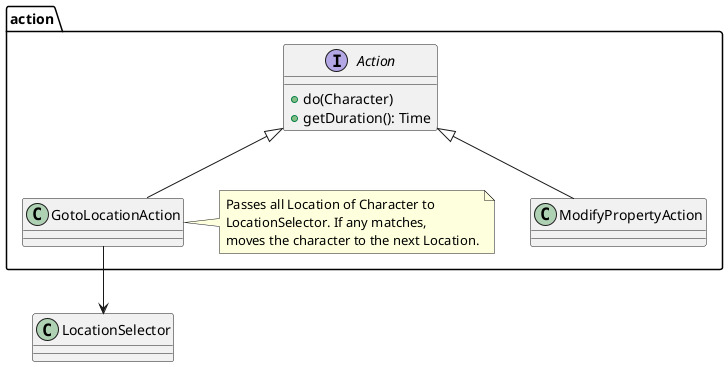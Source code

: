 @startuml action

package action {
    interface Action {
        +do(Character)
        +getDuration(): Time
    }

    class GotoLocationAction
    note right
        Passes all Location of Character to 
        LocationSelector. If any matches, 
        moves the character to the next Location.
    end note
    class GotoLocationAction extends Action

    
    

    class ModifyPropertyAction extends Action
}


GotoLocationAction --> LocationSelector


@enduml